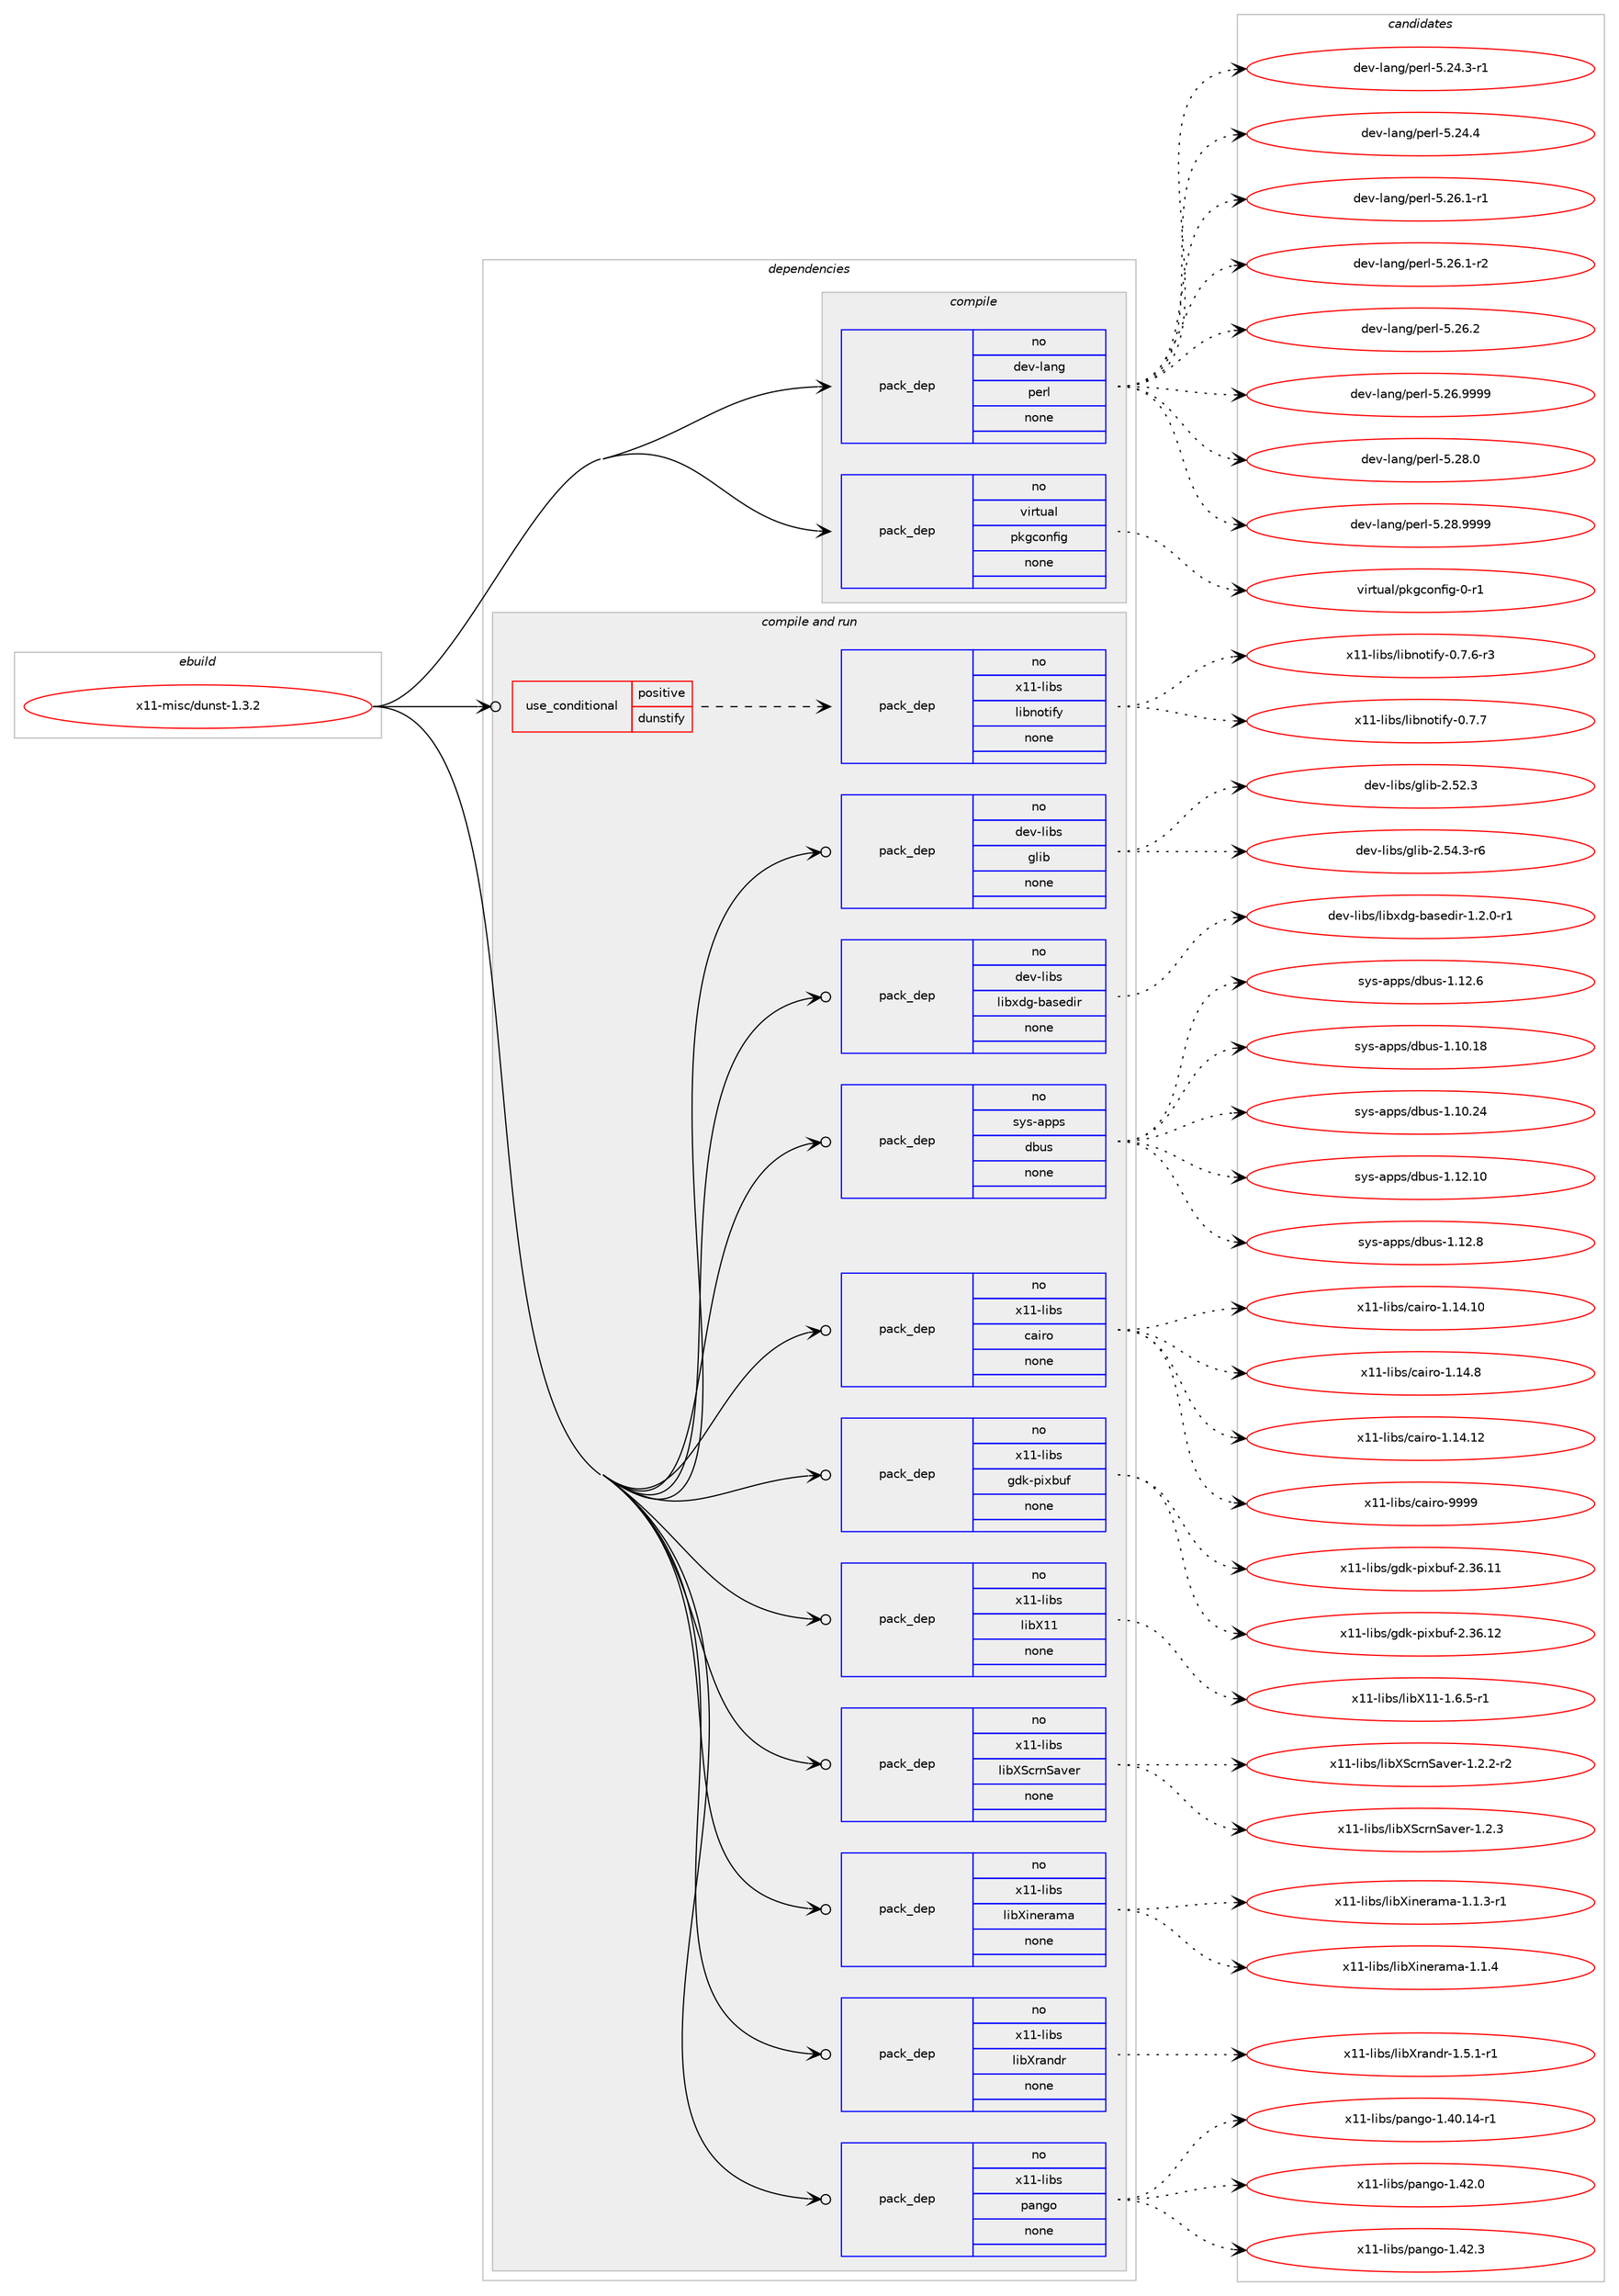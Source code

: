 digraph prolog {

# *************
# Graph options
# *************

newrank=true;
concentrate=true;
compound=true;
graph [rankdir=LR,fontname=Helvetica,fontsize=10,ranksep=1.5];#, ranksep=2.5, nodesep=0.2];
edge  [arrowhead=vee];
node  [fontname=Helvetica,fontsize=10];

# **********
# The ebuild
# **********

subgraph cluster_leftcol {
color=gray;
rank=same;
label=<<i>ebuild</i>>;
id [label="x11-misc/dunst-1.3.2", color=red, width=4, href="../x11-misc/dunst-1.3.2.svg"];
}

# ****************
# The dependencies
# ****************

subgraph cluster_midcol {
color=gray;
label=<<i>dependencies</i>>;
subgraph cluster_compile {
fillcolor="#eeeeee";
style=filled;
label=<<i>compile</i>>;
subgraph pack3715 {
dependency4592 [label=<<TABLE BORDER="0" CELLBORDER="1" CELLSPACING="0" CELLPADDING="4" WIDTH="220"><TR><TD ROWSPAN="6" CELLPADDING="30">pack_dep</TD></TR><TR><TD WIDTH="110">no</TD></TR><TR><TD>dev-lang</TD></TR><TR><TD>perl</TD></TR><TR><TD>none</TD></TR><TR><TD></TD></TR></TABLE>>, shape=none, color=blue];
}
id:e -> dependency4592:w [weight=20,style="solid",arrowhead="vee"];
subgraph pack3716 {
dependency4593 [label=<<TABLE BORDER="0" CELLBORDER="1" CELLSPACING="0" CELLPADDING="4" WIDTH="220"><TR><TD ROWSPAN="6" CELLPADDING="30">pack_dep</TD></TR><TR><TD WIDTH="110">no</TD></TR><TR><TD>virtual</TD></TR><TR><TD>pkgconfig</TD></TR><TR><TD>none</TD></TR><TR><TD></TD></TR></TABLE>>, shape=none, color=blue];
}
id:e -> dependency4593:w [weight=20,style="solid",arrowhead="vee"];
}
subgraph cluster_compileandrun {
fillcolor="#eeeeee";
style=filled;
label=<<i>compile and run</i>>;
subgraph cond702 {
dependency4594 [label=<<TABLE BORDER="0" CELLBORDER="1" CELLSPACING="0" CELLPADDING="4"><TR><TD ROWSPAN="3" CELLPADDING="10">use_conditional</TD></TR><TR><TD>positive</TD></TR><TR><TD>dunstify</TD></TR></TABLE>>, shape=none, color=red];
subgraph pack3717 {
dependency4595 [label=<<TABLE BORDER="0" CELLBORDER="1" CELLSPACING="0" CELLPADDING="4" WIDTH="220"><TR><TD ROWSPAN="6" CELLPADDING="30">pack_dep</TD></TR><TR><TD WIDTH="110">no</TD></TR><TR><TD>x11-libs</TD></TR><TR><TD>libnotify</TD></TR><TR><TD>none</TD></TR><TR><TD></TD></TR></TABLE>>, shape=none, color=blue];
}
dependency4594:e -> dependency4595:w [weight=20,style="dashed",arrowhead="vee"];
}
id:e -> dependency4594:w [weight=20,style="solid",arrowhead="odotvee"];
subgraph pack3718 {
dependency4596 [label=<<TABLE BORDER="0" CELLBORDER="1" CELLSPACING="0" CELLPADDING="4" WIDTH="220"><TR><TD ROWSPAN="6" CELLPADDING="30">pack_dep</TD></TR><TR><TD WIDTH="110">no</TD></TR><TR><TD>dev-libs</TD></TR><TR><TD>glib</TD></TR><TR><TD>none</TD></TR><TR><TD></TD></TR></TABLE>>, shape=none, color=blue];
}
id:e -> dependency4596:w [weight=20,style="solid",arrowhead="odotvee"];
subgraph pack3719 {
dependency4597 [label=<<TABLE BORDER="0" CELLBORDER="1" CELLSPACING="0" CELLPADDING="4" WIDTH="220"><TR><TD ROWSPAN="6" CELLPADDING="30">pack_dep</TD></TR><TR><TD WIDTH="110">no</TD></TR><TR><TD>dev-libs</TD></TR><TR><TD>libxdg-basedir</TD></TR><TR><TD>none</TD></TR><TR><TD></TD></TR></TABLE>>, shape=none, color=blue];
}
id:e -> dependency4597:w [weight=20,style="solid",arrowhead="odotvee"];
subgraph pack3720 {
dependency4598 [label=<<TABLE BORDER="0" CELLBORDER="1" CELLSPACING="0" CELLPADDING="4" WIDTH="220"><TR><TD ROWSPAN="6" CELLPADDING="30">pack_dep</TD></TR><TR><TD WIDTH="110">no</TD></TR><TR><TD>sys-apps</TD></TR><TR><TD>dbus</TD></TR><TR><TD>none</TD></TR><TR><TD></TD></TR></TABLE>>, shape=none, color=blue];
}
id:e -> dependency4598:w [weight=20,style="solid",arrowhead="odotvee"];
subgraph pack3721 {
dependency4599 [label=<<TABLE BORDER="0" CELLBORDER="1" CELLSPACING="0" CELLPADDING="4" WIDTH="220"><TR><TD ROWSPAN="6" CELLPADDING="30">pack_dep</TD></TR><TR><TD WIDTH="110">no</TD></TR><TR><TD>x11-libs</TD></TR><TR><TD>cairo</TD></TR><TR><TD>none</TD></TR><TR><TD></TD></TR></TABLE>>, shape=none, color=blue];
}
id:e -> dependency4599:w [weight=20,style="solid",arrowhead="odotvee"];
subgraph pack3722 {
dependency4600 [label=<<TABLE BORDER="0" CELLBORDER="1" CELLSPACING="0" CELLPADDING="4" WIDTH="220"><TR><TD ROWSPAN="6" CELLPADDING="30">pack_dep</TD></TR><TR><TD WIDTH="110">no</TD></TR><TR><TD>x11-libs</TD></TR><TR><TD>gdk-pixbuf</TD></TR><TR><TD>none</TD></TR><TR><TD></TD></TR></TABLE>>, shape=none, color=blue];
}
id:e -> dependency4600:w [weight=20,style="solid",arrowhead="odotvee"];
subgraph pack3723 {
dependency4601 [label=<<TABLE BORDER="0" CELLBORDER="1" CELLSPACING="0" CELLPADDING="4" WIDTH="220"><TR><TD ROWSPAN="6" CELLPADDING="30">pack_dep</TD></TR><TR><TD WIDTH="110">no</TD></TR><TR><TD>x11-libs</TD></TR><TR><TD>libX11</TD></TR><TR><TD>none</TD></TR><TR><TD></TD></TR></TABLE>>, shape=none, color=blue];
}
id:e -> dependency4601:w [weight=20,style="solid",arrowhead="odotvee"];
subgraph pack3724 {
dependency4602 [label=<<TABLE BORDER="0" CELLBORDER="1" CELLSPACING="0" CELLPADDING="4" WIDTH="220"><TR><TD ROWSPAN="6" CELLPADDING="30">pack_dep</TD></TR><TR><TD WIDTH="110">no</TD></TR><TR><TD>x11-libs</TD></TR><TR><TD>libXScrnSaver</TD></TR><TR><TD>none</TD></TR><TR><TD></TD></TR></TABLE>>, shape=none, color=blue];
}
id:e -> dependency4602:w [weight=20,style="solid",arrowhead="odotvee"];
subgraph pack3725 {
dependency4603 [label=<<TABLE BORDER="0" CELLBORDER="1" CELLSPACING="0" CELLPADDING="4" WIDTH="220"><TR><TD ROWSPAN="6" CELLPADDING="30">pack_dep</TD></TR><TR><TD WIDTH="110">no</TD></TR><TR><TD>x11-libs</TD></TR><TR><TD>libXinerama</TD></TR><TR><TD>none</TD></TR><TR><TD></TD></TR></TABLE>>, shape=none, color=blue];
}
id:e -> dependency4603:w [weight=20,style="solid",arrowhead="odotvee"];
subgraph pack3726 {
dependency4604 [label=<<TABLE BORDER="0" CELLBORDER="1" CELLSPACING="0" CELLPADDING="4" WIDTH="220"><TR><TD ROWSPAN="6" CELLPADDING="30">pack_dep</TD></TR><TR><TD WIDTH="110">no</TD></TR><TR><TD>x11-libs</TD></TR><TR><TD>libXrandr</TD></TR><TR><TD>none</TD></TR><TR><TD></TD></TR></TABLE>>, shape=none, color=blue];
}
id:e -> dependency4604:w [weight=20,style="solid",arrowhead="odotvee"];
subgraph pack3727 {
dependency4605 [label=<<TABLE BORDER="0" CELLBORDER="1" CELLSPACING="0" CELLPADDING="4" WIDTH="220"><TR><TD ROWSPAN="6" CELLPADDING="30">pack_dep</TD></TR><TR><TD WIDTH="110">no</TD></TR><TR><TD>x11-libs</TD></TR><TR><TD>pango</TD></TR><TR><TD>none</TD></TR><TR><TD></TD></TR></TABLE>>, shape=none, color=blue];
}
id:e -> dependency4605:w [weight=20,style="solid",arrowhead="odotvee"];
}
subgraph cluster_run {
fillcolor="#eeeeee";
style=filled;
label=<<i>run</i>>;
}
}

# **************
# The candidates
# **************

subgraph cluster_choices {
rank=same;
color=gray;
label=<<i>candidates</i>>;

subgraph choice3715 {
color=black;
nodesep=1;
choice100101118451089711010347112101114108455346505246514511449 [label="dev-lang/perl-5.24.3-r1", color=red, width=4,href="../dev-lang/perl-5.24.3-r1.svg"];
choice10010111845108971101034711210111410845534650524652 [label="dev-lang/perl-5.24.4", color=red, width=4,href="../dev-lang/perl-5.24.4.svg"];
choice100101118451089711010347112101114108455346505446494511449 [label="dev-lang/perl-5.26.1-r1", color=red, width=4,href="../dev-lang/perl-5.26.1-r1.svg"];
choice100101118451089711010347112101114108455346505446494511450 [label="dev-lang/perl-5.26.1-r2", color=red, width=4,href="../dev-lang/perl-5.26.1-r2.svg"];
choice10010111845108971101034711210111410845534650544650 [label="dev-lang/perl-5.26.2", color=red, width=4,href="../dev-lang/perl-5.26.2.svg"];
choice10010111845108971101034711210111410845534650544657575757 [label="dev-lang/perl-5.26.9999", color=red, width=4,href="../dev-lang/perl-5.26.9999.svg"];
choice10010111845108971101034711210111410845534650564648 [label="dev-lang/perl-5.28.0", color=red, width=4,href="../dev-lang/perl-5.28.0.svg"];
choice10010111845108971101034711210111410845534650564657575757 [label="dev-lang/perl-5.28.9999", color=red, width=4,href="../dev-lang/perl-5.28.9999.svg"];
dependency4592:e -> choice100101118451089711010347112101114108455346505246514511449:w [style=dotted,weight="100"];
dependency4592:e -> choice10010111845108971101034711210111410845534650524652:w [style=dotted,weight="100"];
dependency4592:e -> choice100101118451089711010347112101114108455346505446494511449:w [style=dotted,weight="100"];
dependency4592:e -> choice100101118451089711010347112101114108455346505446494511450:w [style=dotted,weight="100"];
dependency4592:e -> choice10010111845108971101034711210111410845534650544650:w [style=dotted,weight="100"];
dependency4592:e -> choice10010111845108971101034711210111410845534650544657575757:w [style=dotted,weight="100"];
dependency4592:e -> choice10010111845108971101034711210111410845534650564648:w [style=dotted,weight="100"];
dependency4592:e -> choice10010111845108971101034711210111410845534650564657575757:w [style=dotted,weight="100"];
}
subgraph choice3716 {
color=black;
nodesep=1;
choice11810511411611797108471121071039911111010210510345484511449 [label="virtual/pkgconfig-0-r1", color=red, width=4,href="../virtual/pkgconfig-0-r1.svg"];
dependency4593:e -> choice11810511411611797108471121071039911111010210510345484511449:w [style=dotted,weight="100"];
}
subgraph choice3717 {
color=black;
nodesep=1;
choice1204949451081059811547108105981101111161051021214548465546544511451 [label="x11-libs/libnotify-0.7.6-r3", color=red, width=4,href="../x11-libs/libnotify-0.7.6-r3.svg"];
choice120494945108105981154710810598110111116105102121454846554655 [label="x11-libs/libnotify-0.7.7", color=red, width=4,href="../x11-libs/libnotify-0.7.7.svg"];
dependency4595:e -> choice1204949451081059811547108105981101111161051021214548465546544511451:w [style=dotted,weight="100"];
dependency4595:e -> choice120494945108105981154710810598110111116105102121454846554655:w [style=dotted,weight="100"];
}
subgraph choice3718 {
color=black;
nodesep=1;
choice1001011184510810598115471031081059845504653504651 [label="dev-libs/glib-2.52.3", color=red, width=4,href="../dev-libs/glib-2.52.3.svg"];
choice10010111845108105981154710310810598455046535246514511454 [label="dev-libs/glib-2.54.3-r6", color=red, width=4,href="../dev-libs/glib-2.54.3-r6.svg"];
dependency4596:e -> choice1001011184510810598115471031081059845504653504651:w [style=dotted,weight="100"];
dependency4596:e -> choice10010111845108105981154710310810598455046535246514511454:w [style=dotted,weight="100"];
}
subgraph choice3719 {
color=black;
nodesep=1;
choice100101118451081059811547108105981201001034598971151011001051144549465046484511449 [label="dev-libs/libxdg-basedir-1.2.0-r1", color=red, width=4,href="../dev-libs/libxdg-basedir-1.2.0-r1.svg"];
dependency4597:e -> choice100101118451081059811547108105981201001034598971151011001051144549465046484511449:w [style=dotted,weight="100"];
}
subgraph choice3720 {
color=black;
nodesep=1;
choice1151211154597112112115471009811711545494649504654 [label="sys-apps/dbus-1.12.6", color=red, width=4,href="../sys-apps/dbus-1.12.6.svg"];
choice115121115459711211211547100981171154549464948464956 [label="sys-apps/dbus-1.10.18", color=red, width=4,href="../sys-apps/dbus-1.10.18.svg"];
choice115121115459711211211547100981171154549464948465052 [label="sys-apps/dbus-1.10.24", color=red, width=4,href="../sys-apps/dbus-1.10.24.svg"];
choice115121115459711211211547100981171154549464950464948 [label="sys-apps/dbus-1.12.10", color=red, width=4,href="../sys-apps/dbus-1.12.10.svg"];
choice1151211154597112112115471009811711545494649504656 [label="sys-apps/dbus-1.12.8", color=red, width=4,href="../sys-apps/dbus-1.12.8.svg"];
dependency4598:e -> choice1151211154597112112115471009811711545494649504654:w [style=dotted,weight="100"];
dependency4598:e -> choice115121115459711211211547100981171154549464948464956:w [style=dotted,weight="100"];
dependency4598:e -> choice115121115459711211211547100981171154549464948465052:w [style=dotted,weight="100"];
dependency4598:e -> choice115121115459711211211547100981171154549464950464948:w [style=dotted,weight="100"];
dependency4598:e -> choice1151211154597112112115471009811711545494649504656:w [style=dotted,weight="100"];
}
subgraph choice3721 {
color=black;
nodesep=1;
choice120494945108105981154799971051141114549464952464948 [label="x11-libs/cairo-1.14.10", color=red, width=4,href="../x11-libs/cairo-1.14.10.svg"];
choice1204949451081059811547999710511411145494649524656 [label="x11-libs/cairo-1.14.8", color=red, width=4,href="../x11-libs/cairo-1.14.8.svg"];
choice120494945108105981154799971051141114549464952464950 [label="x11-libs/cairo-1.14.12", color=red, width=4,href="../x11-libs/cairo-1.14.12.svg"];
choice120494945108105981154799971051141114557575757 [label="x11-libs/cairo-9999", color=red, width=4,href="../x11-libs/cairo-9999.svg"];
dependency4599:e -> choice120494945108105981154799971051141114549464952464948:w [style=dotted,weight="100"];
dependency4599:e -> choice1204949451081059811547999710511411145494649524656:w [style=dotted,weight="100"];
dependency4599:e -> choice120494945108105981154799971051141114549464952464950:w [style=dotted,weight="100"];
dependency4599:e -> choice120494945108105981154799971051141114557575757:w [style=dotted,weight="100"];
}
subgraph choice3722 {
color=black;
nodesep=1;
choice120494945108105981154710310010745112105120981171024550465154464949 [label="x11-libs/gdk-pixbuf-2.36.11", color=red, width=4,href="../x11-libs/gdk-pixbuf-2.36.11.svg"];
choice120494945108105981154710310010745112105120981171024550465154464950 [label="x11-libs/gdk-pixbuf-2.36.12", color=red, width=4,href="../x11-libs/gdk-pixbuf-2.36.12.svg"];
dependency4600:e -> choice120494945108105981154710310010745112105120981171024550465154464949:w [style=dotted,weight="100"];
dependency4600:e -> choice120494945108105981154710310010745112105120981171024550465154464950:w [style=dotted,weight="100"];
}
subgraph choice3723 {
color=black;
nodesep=1;
choice1204949451081059811547108105988849494549465446534511449 [label="x11-libs/libX11-1.6.5-r1", color=red, width=4,href="../x11-libs/libX11-1.6.5-r1.svg"];
dependency4601:e -> choice1204949451081059811547108105988849494549465446534511449:w [style=dotted,weight="100"];
}
subgraph choice3724 {
color=black;
nodesep=1;
choice12049494510810598115471081059888839911411083971181011144549465046504511450 [label="x11-libs/libXScrnSaver-1.2.2-r2", color=red, width=4,href="../x11-libs/libXScrnSaver-1.2.2-r2.svg"];
choice1204949451081059811547108105988883991141108397118101114454946504651 [label="x11-libs/libXScrnSaver-1.2.3", color=red, width=4,href="../x11-libs/libXScrnSaver-1.2.3.svg"];
dependency4602:e -> choice12049494510810598115471081059888839911411083971181011144549465046504511450:w [style=dotted,weight="100"];
dependency4602:e -> choice1204949451081059811547108105988883991141108397118101114454946504651:w [style=dotted,weight="100"];
}
subgraph choice3725 {
color=black;
nodesep=1;
choice1204949451081059811547108105988810511010111497109974549464946514511449 [label="x11-libs/libXinerama-1.1.3-r1", color=red, width=4,href="../x11-libs/libXinerama-1.1.3-r1.svg"];
choice120494945108105981154710810598881051101011149710997454946494652 [label="x11-libs/libXinerama-1.1.4", color=red, width=4,href="../x11-libs/libXinerama-1.1.4.svg"];
dependency4603:e -> choice1204949451081059811547108105988810511010111497109974549464946514511449:w [style=dotted,weight="100"];
dependency4603:e -> choice120494945108105981154710810598881051101011149710997454946494652:w [style=dotted,weight="100"];
}
subgraph choice3726 {
color=black;
nodesep=1;
choice12049494510810598115471081059888114971101001144549465346494511449 [label="x11-libs/libXrandr-1.5.1-r1", color=red, width=4,href="../x11-libs/libXrandr-1.5.1-r1.svg"];
dependency4604:e -> choice12049494510810598115471081059888114971101001144549465346494511449:w [style=dotted,weight="100"];
}
subgraph choice3727 {
color=black;
nodesep=1;
choice12049494510810598115471129711010311145494652484649524511449 [label="x11-libs/pango-1.40.14-r1", color=red, width=4,href="../x11-libs/pango-1.40.14-r1.svg"];
choice12049494510810598115471129711010311145494652504648 [label="x11-libs/pango-1.42.0", color=red, width=4,href="../x11-libs/pango-1.42.0.svg"];
choice12049494510810598115471129711010311145494652504651 [label="x11-libs/pango-1.42.3", color=red, width=4,href="../x11-libs/pango-1.42.3.svg"];
dependency4605:e -> choice12049494510810598115471129711010311145494652484649524511449:w [style=dotted,weight="100"];
dependency4605:e -> choice12049494510810598115471129711010311145494652504648:w [style=dotted,weight="100"];
dependency4605:e -> choice12049494510810598115471129711010311145494652504651:w [style=dotted,weight="100"];
}
}

}

